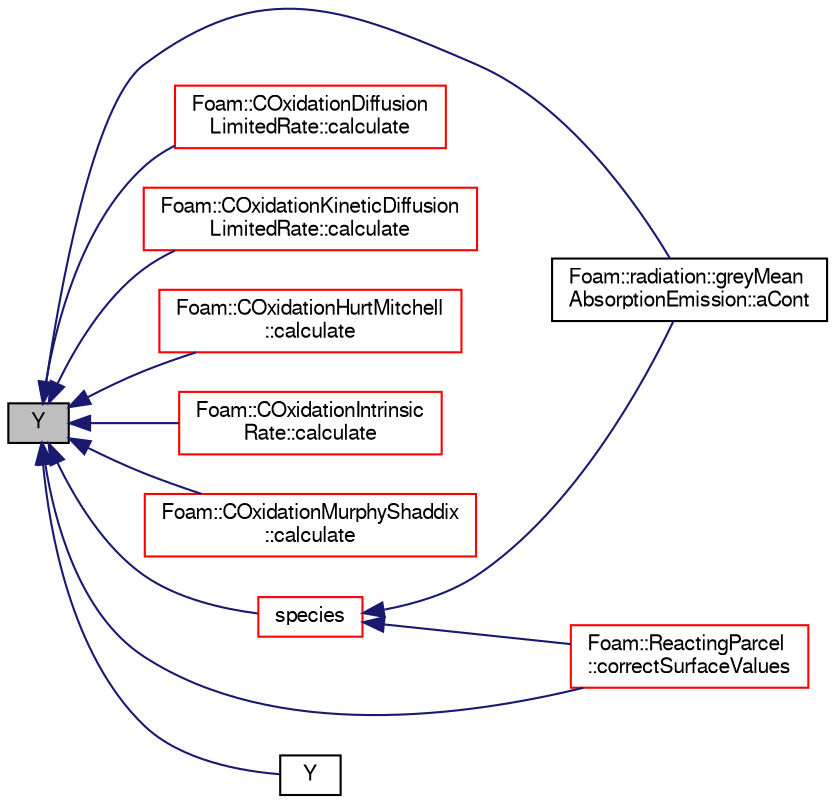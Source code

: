 digraph "Y"
{
  bgcolor="transparent";
  edge [fontname="FreeSans",fontsize="10",labelfontname="FreeSans",labelfontsize="10"];
  node [fontname="FreeSans",fontsize="10",shape=record];
  rankdir="LR";
  Node71 [label="Y",height=0.2,width=0.4,color="black", fillcolor="grey75", style="filled", fontcolor="black"];
  Node71 -> Node72 [dir="back",color="midnightblue",fontsize="10",style="solid",fontname="FreeSans"];
  Node72 [label="Foam::radiation::greyMean\lAbsorptionEmission::aCont",height=0.2,width=0.4,color="black",URL="$a30062.html#ace18b83f2647f21524aa32889f66afca",tooltip="Absorption coefficient for continuous phase. "];
  Node71 -> Node73 [dir="back",color="midnightblue",fontsize="10",style="solid",fontname="FreeSans"];
  Node73 [label="Foam::COxidationDiffusion\lLimitedRate::calculate",height=0.2,width=0.4,color="red",URL="$a23614.html#ab36dcb98739391d3c7b2a2e2a4f44be8",tooltip="Update surface reactions. "];
  Node71 -> Node77 [dir="back",color="midnightblue",fontsize="10",style="solid",fontname="FreeSans"];
  Node77 [label="Foam::COxidationKineticDiffusion\lLimitedRate::calculate",height=0.2,width=0.4,color="red",URL="$a23630.html#ab36dcb98739391d3c7b2a2e2a4f44be8",tooltip="Update surface reactions. "];
  Node71 -> Node81 [dir="back",color="midnightblue",fontsize="10",style="solid",fontname="FreeSans"];
  Node81 [label="Foam::COxidationHurtMitchell\l::calculate",height=0.2,width=0.4,color="red",URL="$a23618.html#ab36dcb98739391d3c7b2a2e2a4f44be8",tooltip="Update surface reactions. "];
  Node71 -> Node84 [dir="back",color="midnightblue",fontsize="10",style="solid",fontname="FreeSans"];
  Node84 [label="Foam::COxidationIntrinsic\lRate::calculate",height=0.2,width=0.4,color="red",URL="$a23626.html#ab36dcb98739391d3c7b2a2e2a4f44be8",tooltip="Update surface reactions. "];
  Node71 -> Node88 [dir="back",color="midnightblue",fontsize="10",style="solid",fontname="FreeSans"];
  Node88 [label="Foam::COxidationMurphyShaddix\l::calculate",height=0.2,width=0.4,color="red",URL="$a23634.html#ab36dcb98739391d3c7b2a2e2a4f44be8",tooltip="Update surface reactions. "];
  Node71 -> Node91 [dir="back",color="midnightblue",fontsize="10",style="solid",fontname="FreeSans"];
  Node91 [label="Foam::ReactingParcel\l::correctSurfaceValues",height=0.2,width=0.4,color="red",URL="$a23922.html#abf5f172a3acd1b1e7f81f2d0f1ca3b81",tooltip="Correct surface values due to emitted species. "];
  Node71 -> Node97 [dir="back",color="midnightblue",fontsize="10",style="solid",fontname="FreeSans"];
  Node97 [label="species",height=0.2,width=0.4,color="red",URL="$a30130.html#ab084ae67cf447fdf6058617bad7a13c2",tooltip="Return the table of species. "];
  Node97 -> Node72 [dir="back",color="midnightblue",fontsize="10",style="solid",fontname="FreeSans"];
  Node97 -> Node91 [dir="back",color="midnightblue",fontsize="10",style="solid",fontname="FreeSans"];
  Node71 -> Node108 [dir="back",color="midnightblue",fontsize="10",style="solid",fontname="FreeSans"];
  Node108 [label="Y",height=0.2,width=0.4,color="black",URL="$a30130.html#af770c9537898032aec94ddf6fc1415ad",tooltip="Return the mass-fraction field for a specie given by index. "];
}
